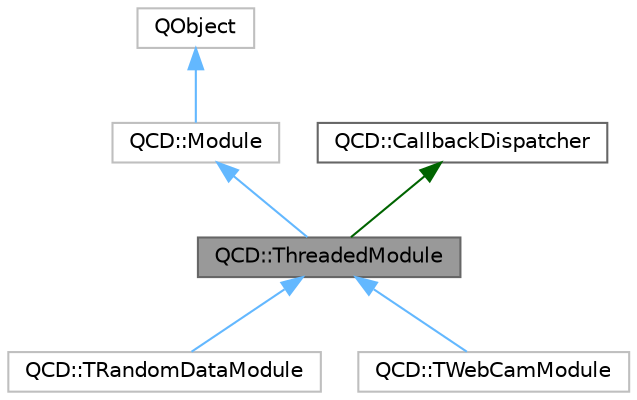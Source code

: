 digraph "QCD::ThreadedModule"
{
 // LATEX_PDF_SIZE
  bgcolor="transparent";
  edge [fontname=Helvetica,fontsize=10,labelfontname=Helvetica,labelfontsize=10];
  node [fontname=Helvetica,fontsize=10,shape=box,height=0.2,width=0.4];
  Node1 [label="QCD::ThreadedModule",height=0.2,width=0.4,color="gray40", fillcolor="grey60", style="filled", fontcolor="black",tooltip="Base class for all threaded modules."];
  Node2 -> Node1 [dir="back",color="steelblue1",style="solid"];
  Node2 [label="QCD::Module",height=0.2,width=0.4,color="grey75", fillcolor="white", style="filled",URL="$classQCD_1_1Module.html",tooltip=" "];
  Node3 -> Node2 [dir="back",color="steelblue1",style="solid"];
  Node3 [label="QObject",height=0.2,width=0.4,color="grey75", fillcolor="white", style="filled",tooltip=" "];
  Node4 -> Node1 [dir="back",color="darkgreen",style="solid"];
  Node4 [label="QCD::CallbackDispatcher",height=0.2,width=0.4,color="gray40", fillcolor="white", style="filled",URL="$classQCD_1_1CallbackDispatcher.html",tooltip="CallbackDispatcher provides a module to register and trigger callbacks based on string identifiers."];
  Node1 -> Node5 [dir="back",color="steelblue1",style="solid"];
  Node5 [label="QCD::TRandomDataModule",height=0.2,width=0.4,color="grey75", fillcolor="white", style="filled",URL="$classQCD_1_1TRandomDataModule.html",tooltip=" "];
  Node1 -> Node6 [dir="back",color="steelblue1",style="solid"];
  Node6 [label="QCD::TWebCamModule",height=0.2,width=0.4,color="grey75", fillcolor="white", style="filled",URL="$classQCD_1_1TWebCamModule.html",tooltip=" "];
}
